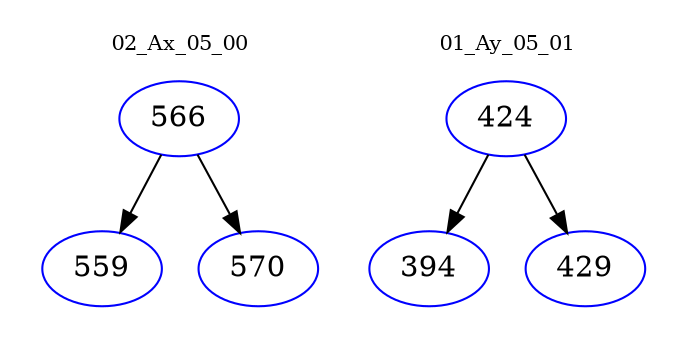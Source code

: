 digraph{
subgraph cluster_0 {
color = white
label = "02_Ax_05_00";
fontsize=10;
T0_566 [label="566", color="blue"]
T0_566 -> T0_559 [color="black"]
T0_559 [label="559", color="blue"]
T0_566 -> T0_570 [color="black"]
T0_570 [label="570", color="blue"]
}
subgraph cluster_1 {
color = white
label = "01_Ay_05_01";
fontsize=10;
T1_424 [label="424", color="blue"]
T1_424 -> T1_394 [color="black"]
T1_394 [label="394", color="blue"]
T1_424 -> T1_429 [color="black"]
T1_429 [label="429", color="blue"]
}
}
